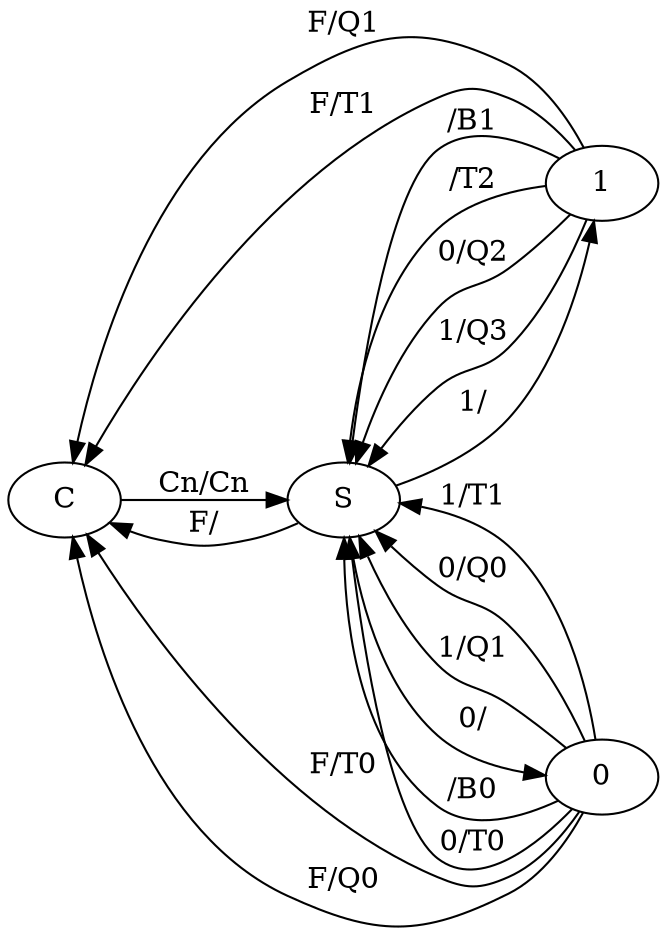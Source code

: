 digraph G {
	rankdir=LR;
	
	C -> S [label="Cn/Cn"];
	S -> C [label="F/"];
	
	S -> 0 [label="0/"];
	S -> 1 [label="1/"];
	
	0 -> S [label="/B0"];
	1 -> S [label="/B1"];
	
	0 -> S [label="0/T0"];
	0 -> S [label="1/T1"];
	1 -> S [label="/T2"];

	0 -> S [label="0/Q0"];
	0 -> S [label="1/Q1"];
	1 -> S [label="0/Q2"];
	1 -> S [label="1/Q3"];

	0 -> C [label="F/T0"];
	1 -> C [label="F/T1"];

	0 -> C [label="F/Q0"];
	1 -> C [label="F/Q1"];
}
